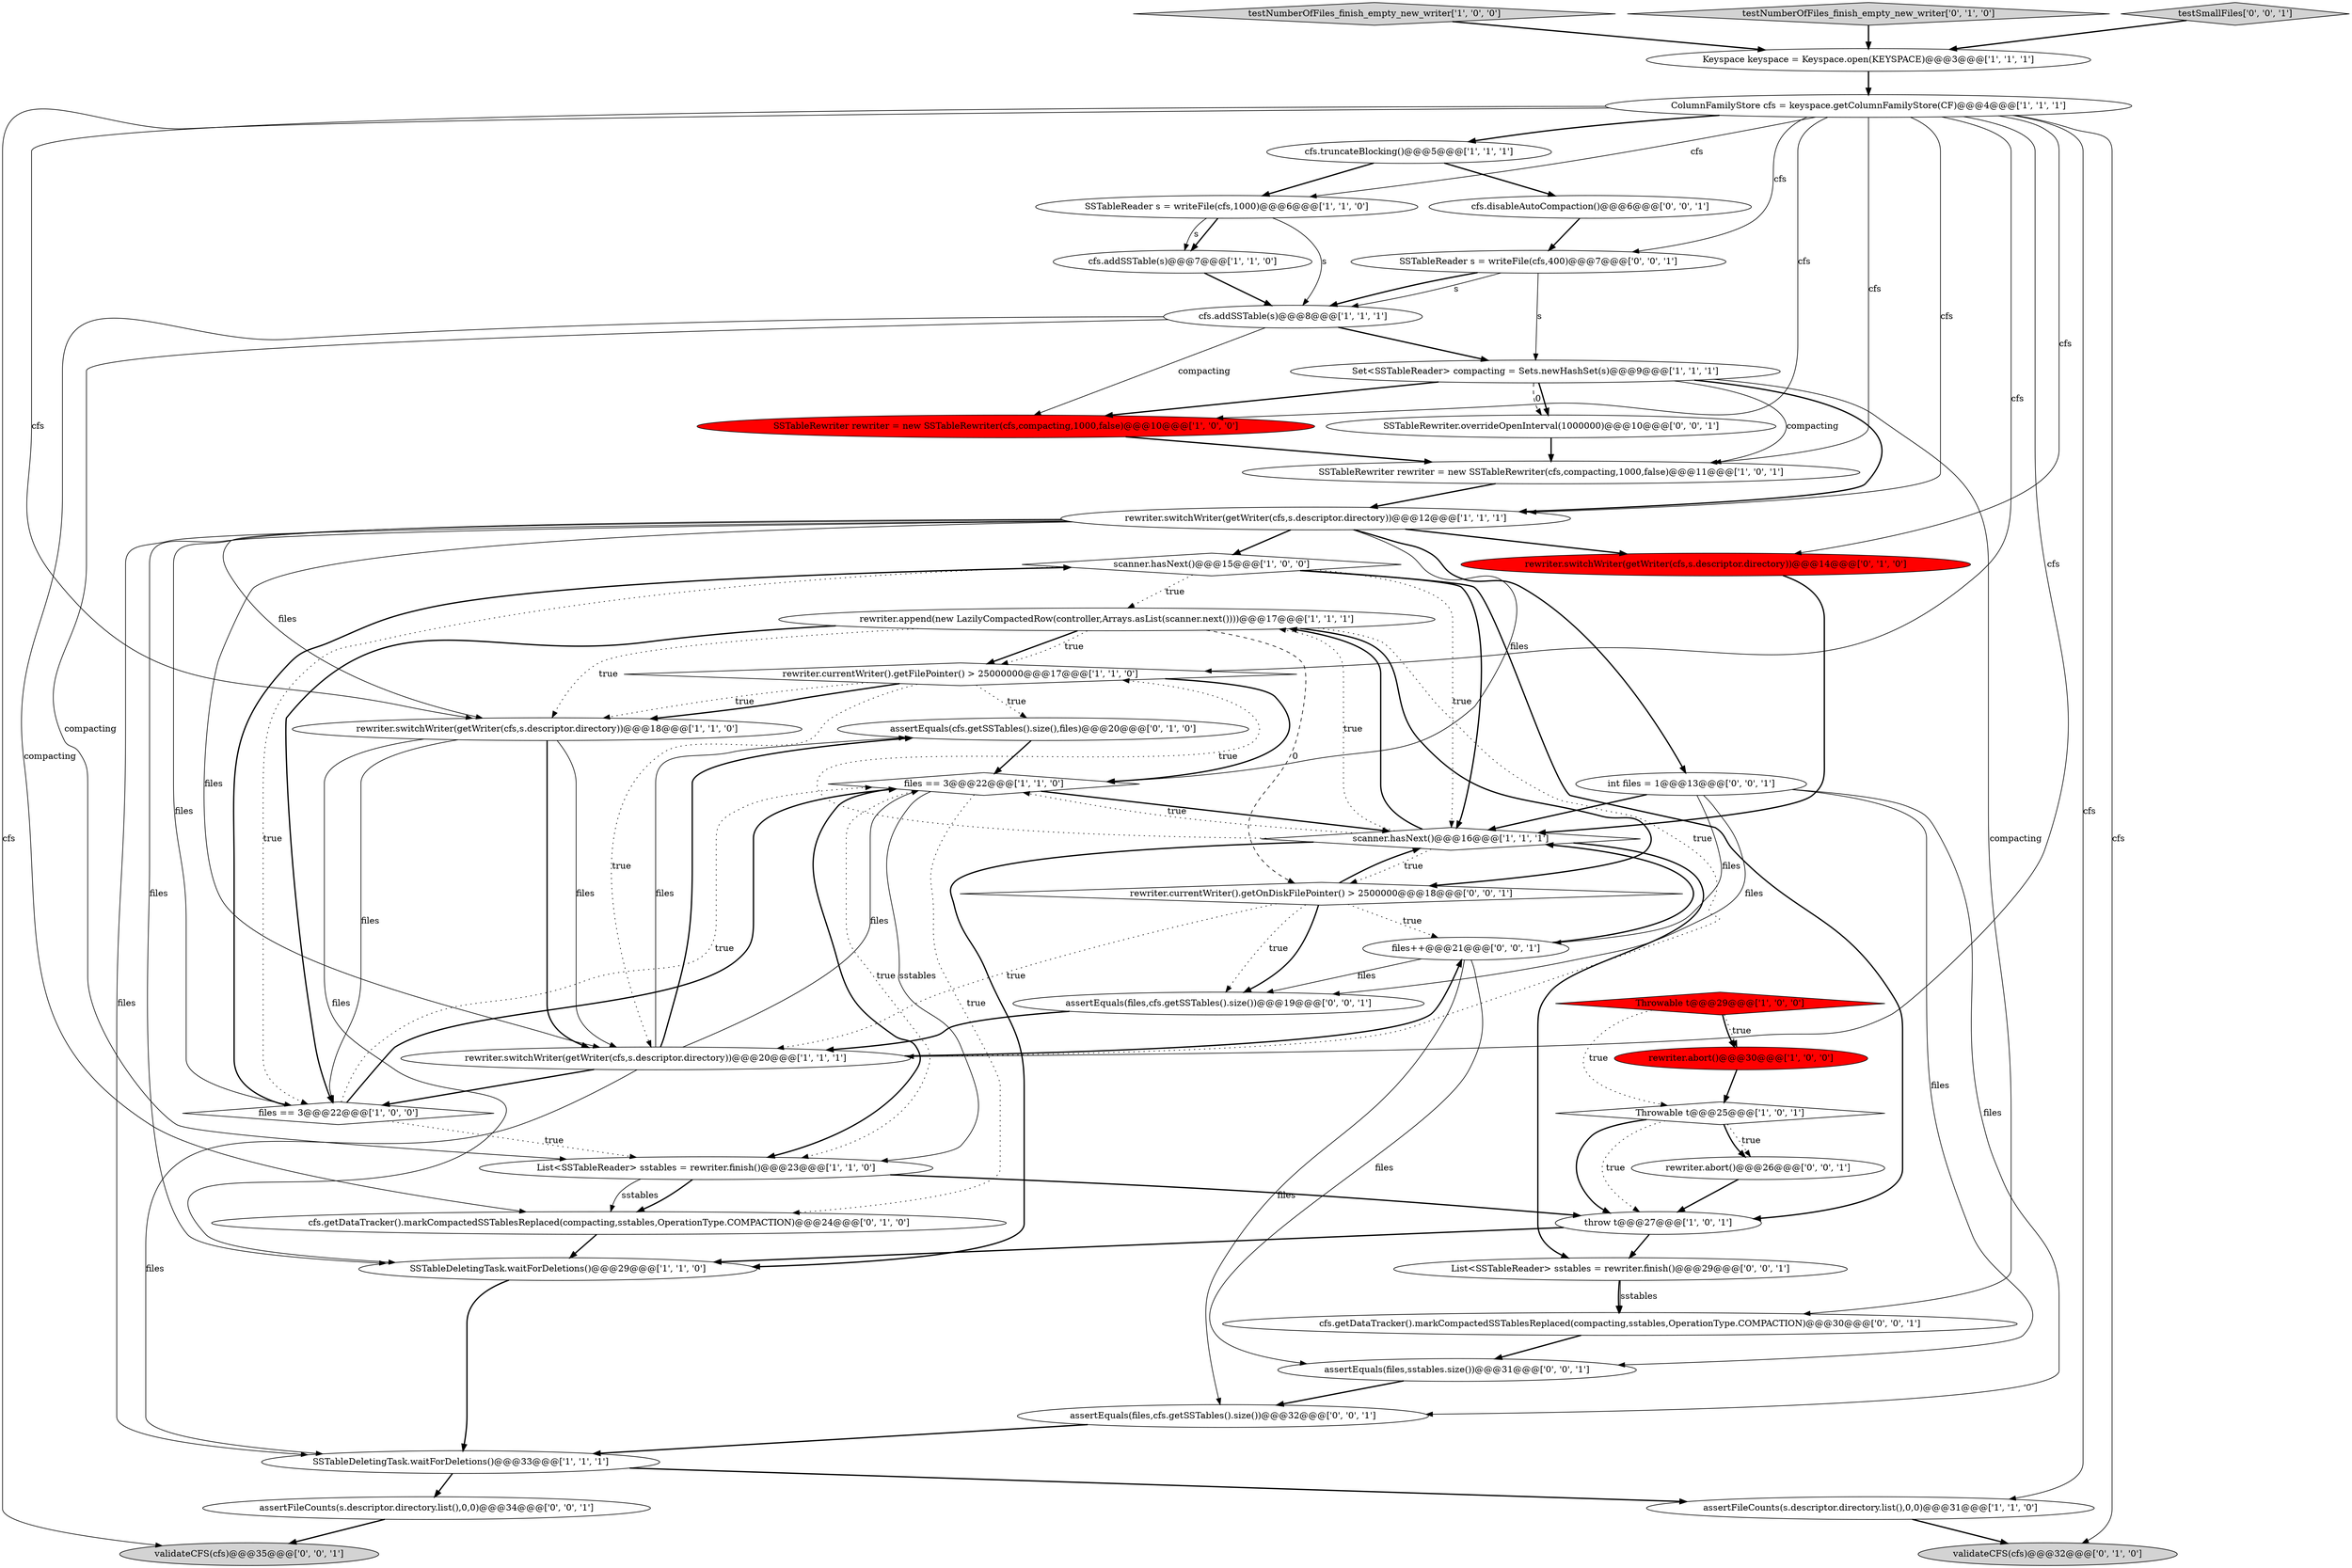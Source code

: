 digraph {
40 [style = filled, label = "validateCFS(cfs)@@@35@@@['0', '0', '1']", fillcolor = lightgray, shape = ellipse image = "AAA0AAABBB3BBB"];
14 [style = filled, label = "cfs.truncateBlocking()@@@5@@@['1', '1', '1']", fillcolor = white, shape = ellipse image = "AAA0AAABBB1BBB"];
41 [style = filled, label = "cfs.disableAutoCompaction()@@@6@@@['0', '0', '1']", fillcolor = white, shape = ellipse image = "AAA0AAABBB3BBB"];
0 [style = filled, label = "SSTableRewriter rewriter = new SSTableRewriter(cfs,compacting,1000,false)@@@11@@@['1', '0', '1']", fillcolor = white, shape = ellipse image = "AAA0AAABBB1BBB"];
3 [style = filled, label = "scanner.hasNext()@@@15@@@['1', '0', '0']", fillcolor = white, shape = diamond image = "AAA0AAABBB1BBB"];
11 [style = filled, label = "List<SSTableReader> sstables = rewriter.finish()@@@23@@@['1', '1', '0']", fillcolor = white, shape = ellipse image = "AAA0AAABBB1BBB"];
32 [style = filled, label = "SSTableReader s = writeFile(cfs,400)@@@7@@@['0', '0', '1']", fillcolor = white, shape = ellipse image = "AAA0AAABBB3BBB"];
12 [style = filled, label = "Throwable t@@@25@@@['1', '0', '1']", fillcolor = white, shape = diamond image = "AAA0AAABBB1BBB"];
13 [style = filled, label = "testNumberOfFiles_finish_empty_new_writer['1', '0', '0']", fillcolor = lightgray, shape = diamond image = "AAA0AAABBB1BBB"];
17 [style = filled, label = "SSTableReader s = writeFile(cfs,1000)@@@6@@@['1', '1', '0']", fillcolor = white, shape = ellipse image = "AAA0AAABBB1BBB"];
5 [style = filled, label = "rewriter.append(new LazilyCompactedRow(controller,Arrays.asList(scanner.next())))@@@17@@@['1', '1', '1']", fillcolor = white, shape = ellipse image = "AAA0AAABBB1BBB"];
9 [style = filled, label = "rewriter.switchWriter(getWriter(cfs,s.descriptor.directory))@@@12@@@['1', '1', '1']", fillcolor = white, shape = ellipse image = "AAA0AAABBB1BBB"];
22 [style = filled, label = "rewriter.abort()@@@30@@@['1', '0', '0']", fillcolor = red, shape = ellipse image = "AAA1AAABBB1BBB"];
39 [style = filled, label = "rewriter.abort()@@@26@@@['0', '0', '1']", fillcolor = white, shape = ellipse image = "AAA0AAABBB3BBB"];
28 [style = filled, label = "assertEquals(cfs.getSSTables().size(),files)@@@20@@@['0', '1', '0']", fillcolor = white, shape = ellipse image = "AAA0AAABBB2BBB"];
35 [style = filled, label = "SSTableRewriter.overrideOpenInterval(1000000)@@@10@@@['0', '0', '1']", fillcolor = white, shape = ellipse image = "AAA0AAABBB3BBB"];
10 [style = filled, label = "rewriter.currentWriter().getFilePointer() > 25000000@@@17@@@['1', '1', '0']", fillcolor = white, shape = diamond image = "AAA0AAABBB1BBB"];
2 [style = filled, label = "SSTableRewriter rewriter = new SSTableRewriter(cfs,compacting,1000,false)@@@10@@@['1', '0', '0']", fillcolor = red, shape = ellipse image = "AAA1AAABBB1BBB"];
16 [style = filled, label = "SSTableDeletingTask.waitForDeletions()@@@29@@@['1', '1', '0']", fillcolor = white, shape = ellipse image = "AAA0AAABBB1BBB"];
37 [style = filled, label = "files++@@@21@@@['0', '0', '1']", fillcolor = white, shape = ellipse image = "AAA0AAABBB3BBB"];
34 [style = filled, label = "assertEquals(files,cfs.getSSTables().size())@@@32@@@['0', '0', '1']", fillcolor = white, shape = ellipse image = "AAA0AAABBB3BBB"];
46 [style = filled, label = "int files = 1@@@13@@@['0', '0', '1']", fillcolor = white, shape = ellipse image = "AAA0AAABBB3BBB"];
24 [style = filled, label = "throw t@@@27@@@['1', '0', '1']", fillcolor = white, shape = ellipse image = "AAA0AAABBB1BBB"];
44 [style = filled, label = "List<SSTableReader> sstables = rewriter.finish()@@@29@@@['0', '0', '1']", fillcolor = white, shape = ellipse image = "AAA0AAABBB3BBB"];
45 [style = filled, label = "assertEquals(files,sstables.size())@@@31@@@['0', '0', '1']", fillcolor = white, shape = ellipse image = "AAA0AAABBB3BBB"];
4 [style = filled, label = "assertFileCounts(s.descriptor.directory.list(),0,0)@@@31@@@['1', '1', '0']", fillcolor = white, shape = ellipse image = "AAA0AAABBB1BBB"];
27 [style = filled, label = "rewriter.switchWriter(getWriter(cfs,s.descriptor.directory))@@@14@@@['0', '1', '0']", fillcolor = red, shape = ellipse image = "AAA1AAABBB2BBB"];
1 [style = filled, label = "cfs.addSSTable(s)@@@8@@@['1', '1', '1']", fillcolor = white, shape = ellipse image = "AAA0AAABBB1BBB"];
29 [style = filled, label = "cfs.getDataTracker().markCompactedSSTablesReplaced(compacting,sstables,OperationType.COMPACTION)@@@24@@@['0', '1', '0']", fillcolor = white, shape = ellipse image = "AAA0AAABBB2BBB"];
6 [style = filled, label = "SSTableDeletingTask.waitForDeletions()@@@33@@@['1', '1', '1']", fillcolor = white, shape = ellipse image = "AAA0AAABBB1BBB"];
15 [style = filled, label = "Keyspace keyspace = Keyspace.open(KEYSPACE)@@@3@@@['1', '1', '1']", fillcolor = white, shape = ellipse image = "AAA0AAABBB1BBB"];
25 [style = filled, label = "files == 3@@@22@@@['1', '0', '0']", fillcolor = white, shape = diamond image = "AAA0AAABBB1BBB"];
21 [style = filled, label = "Set<SSTableReader> compacting = Sets.newHashSet(s)@@@9@@@['1', '1', '1']", fillcolor = white, shape = ellipse image = "AAA0AAABBB1BBB"];
19 [style = filled, label = "cfs.addSSTable(s)@@@7@@@['1', '1', '0']", fillcolor = white, shape = ellipse image = "AAA0AAABBB1BBB"];
43 [style = filled, label = "assertEquals(files,cfs.getSSTables().size())@@@19@@@['0', '0', '1']", fillcolor = white, shape = ellipse image = "AAA0AAABBB3BBB"];
26 [style = filled, label = "Throwable t@@@29@@@['1', '0', '0']", fillcolor = red, shape = diamond image = "AAA1AAABBB1BBB"];
23 [style = filled, label = "scanner.hasNext()@@@16@@@['1', '1', '1']", fillcolor = white, shape = diamond image = "AAA0AAABBB1BBB"];
18 [style = filled, label = "rewriter.switchWriter(getWriter(cfs,s.descriptor.directory))@@@18@@@['1', '1', '0']", fillcolor = white, shape = ellipse image = "AAA0AAABBB1BBB"];
8 [style = filled, label = "files == 3@@@22@@@['1', '1', '0']", fillcolor = white, shape = diamond image = "AAA0AAABBB1BBB"];
20 [style = filled, label = "ColumnFamilyStore cfs = keyspace.getColumnFamilyStore(CF)@@@4@@@['1', '1', '1']", fillcolor = white, shape = ellipse image = "AAA0AAABBB1BBB"];
7 [style = filled, label = "rewriter.switchWriter(getWriter(cfs,s.descriptor.directory))@@@20@@@['1', '1', '1']", fillcolor = white, shape = ellipse image = "AAA0AAABBB1BBB"];
42 [style = filled, label = "rewriter.currentWriter().getOnDiskFilePointer() > 2500000@@@18@@@['0', '0', '1']", fillcolor = white, shape = diamond image = "AAA0AAABBB3BBB"];
31 [style = filled, label = "testNumberOfFiles_finish_empty_new_writer['0', '1', '0']", fillcolor = lightgray, shape = diamond image = "AAA0AAABBB2BBB"];
33 [style = filled, label = "assertFileCounts(s.descriptor.directory.list(),0,0)@@@34@@@['0', '0', '1']", fillcolor = white, shape = ellipse image = "AAA0AAABBB3BBB"];
36 [style = filled, label = "testSmallFiles['0', '0', '1']", fillcolor = lightgray, shape = diamond image = "AAA0AAABBB3BBB"];
30 [style = filled, label = "validateCFS(cfs)@@@32@@@['0', '1', '0']", fillcolor = lightgray, shape = ellipse image = "AAA0AAABBB2BBB"];
38 [style = filled, label = "cfs.getDataTracker().markCompactedSSTablesReplaced(compacting,sstables,OperationType.COMPACTION)@@@30@@@['0', '0', '1']", fillcolor = white, shape = ellipse image = "AAA0AAABBB3BBB"];
42->23 [style = bold, label=""];
12->39 [style = dotted, label="true"];
20->17 [style = solid, label="cfs"];
20->7 [style = solid, label="cfs"];
5->18 [style = dotted, label="true"];
3->24 [style = bold, label=""];
26->12 [style = dotted, label="true"];
20->30 [style = solid, label="cfs"];
23->5 [style = dotted, label="true"];
11->29 [style = bold, label=""];
14->17 [style = bold, label=""];
39->24 [style = bold, label=""];
26->22 [style = dotted, label="true"];
3->25 [style = dotted, label="true"];
20->18 [style = solid, label="cfs"];
18->25 [style = solid, label="files"];
25->11 [style = dotted, label="true"];
26->22 [style = bold, label=""];
21->2 [style = bold, label=""];
32->21 [style = solid, label="s"];
17->19 [style = solid, label="s"];
19->1 [style = bold, label=""];
9->7 [style = solid, label="files"];
10->8 [style = bold, label=""];
1->21 [style = bold, label=""];
15->20 [style = bold, label=""];
21->35 [style = bold, label=""];
8->11 [style = bold, label=""];
23->44 [style = bold, label=""];
10->18 [style = dotted, label="true"];
5->10 [style = bold, label=""];
41->32 [style = bold, label=""];
37->34 [style = solid, label="files"];
8->23 [style = bold, label=""];
9->8 [style = solid, label="files"];
16->6 [style = bold, label=""];
18->16 [style = solid, label="files"];
25->3 [style = bold, label=""];
24->44 [style = bold, label=""];
7->37 [style = bold, label=""];
20->32 [style = solid, label="cfs"];
20->14 [style = bold, label=""];
38->45 [style = bold, label=""];
23->42 [style = dotted, label="true"];
7->6 [style = solid, label="files"];
20->2 [style = solid, label="cfs"];
44->38 [style = bold, label=""];
5->25 [style = bold, label=""];
7->8 [style = solid, label="files"];
6->4 [style = bold, label=""];
42->7 [style = dotted, label="true"];
3->23 [style = bold, label=""];
35->0 [style = bold, label=""];
21->9 [style = bold, label=""];
46->45 [style = solid, label="files"];
20->4 [style = solid, label="cfs"];
3->5 [style = dotted, label="true"];
5->7 [style = dotted, label="true"];
42->43 [style = dotted, label="true"];
9->18 [style = solid, label="files"];
9->6 [style = solid, label="files"];
8->29 [style = dotted, label="true"];
20->0 [style = solid, label="cfs"];
13->15 [style = bold, label=""];
18->7 [style = bold, label=""];
8->11 [style = solid, label="sstables"];
29->16 [style = bold, label=""];
25->8 [style = dotted, label="true"];
3->23 [style = dotted, label="true"];
10->18 [style = bold, label=""];
9->25 [style = solid, label="files"];
20->9 [style = solid, label="cfs"];
23->5 [style = bold, label=""];
10->28 [style = dotted, label="true"];
5->10 [style = dotted, label="true"];
20->10 [style = solid, label="cfs"];
9->46 [style = bold, label=""];
5->42 [style = dashed, label="0"];
20->40 [style = solid, label="cfs"];
12->24 [style = bold, label=""];
11->24 [style = bold, label=""];
37->43 [style = solid, label="files"];
1->2 [style = solid, label="compacting"];
43->7 [style = bold, label=""];
9->27 [style = bold, label=""];
32->1 [style = solid, label="s"];
2->0 [style = bold, label=""];
23->10 [style = dotted, label="true"];
46->43 [style = solid, label="files"];
7->28 [style = bold, label=""];
44->38 [style = solid, label="sstables"];
6->33 [style = bold, label=""];
28->8 [style = bold, label=""];
32->1 [style = bold, label=""];
12->24 [style = dotted, label="true"];
8->11 [style = dotted, label="true"];
9->3 [style = bold, label=""];
21->35 [style = dashed, label="0"];
12->39 [style = bold, label=""];
46->34 [style = solid, label="files"];
46->23 [style = bold, label=""];
14->41 [style = bold, label=""];
0->9 [style = bold, label=""];
23->16 [style = bold, label=""];
42->43 [style = bold, label=""];
1->11 [style = solid, label="compacting"];
23->8 [style = dotted, label="true"];
36->15 [style = bold, label=""];
11->29 [style = solid, label="sstables"];
18->7 [style = solid, label="files"];
7->28 [style = solid, label="files"];
37->23 [style = bold, label=""];
31->15 [style = bold, label=""];
9->16 [style = solid, label="files"];
17->19 [style = bold, label=""];
46->37 [style = solid, label="files"];
24->16 [style = bold, label=""];
20->27 [style = solid, label="cfs"];
37->45 [style = solid, label="files"];
33->40 [style = bold, label=""];
4->30 [style = bold, label=""];
22->12 [style = bold, label=""];
34->6 [style = bold, label=""];
1->29 [style = solid, label="compacting"];
17->1 [style = solid, label="s"];
25->8 [style = bold, label=""];
7->25 [style = bold, label=""];
27->23 [style = bold, label=""];
5->42 [style = bold, label=""];
21->0 [style = solid, label="compacting"];
45->34 [style = bold, label=""];
10->7 [style = dotted, label="true"];
42->37 [style = dotted, label="true"];
21->38 [style = solid, label="compacting"];
}
